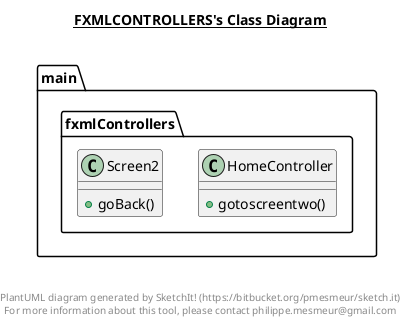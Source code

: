 @startuml

title __FXMLCONTROLLERS's Class Diagram__\n

  namespace main {
    namespace fxmlControllers {
      class main.fxmlControllers.HomeController {
          + gotoscreentwo()
      }
    }
  }
  

  namespace main {
    namespace fxmlControllers {
      class main.fxmlControllers.Screen2 {
          + goBack()
      }
    }
  }
  



right footer


PlantUML diagram generated by SketchIt! (https://bitbucket.org/pmesmeur/sketch.it)
For more information about this tool, please contact philippe.mesmeur@gmail.com
endfooter

@enduml
